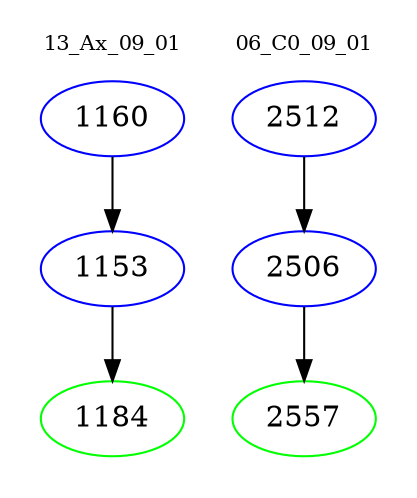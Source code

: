 digraph{
subgraph cluster_0 {
color = white
label = "13_Ax_09_01";
fontsize=10;
T0_1160 [label="1160", color="blue"]
T0_1160 -> T0_1153 [color="black"]
T0_1153 [label="1153", color="blue"]
T0_1153 -> T0_1184 [color="black"]
T0_1184 [label="1184", color="green"]
}
subgraph cluster_1 {
color = white
label = "06_C0_09_01";
fontsize=10;
T1_2512 [label="2512", color="blue"]
T1_2512 -> T1_2506 [color="black"]
T1_2506 [label="2506", color="blue"]
T1_2506 -> T1_2557 [color="black"]
T1_2557 [label="2557", color="green"]
}
}
